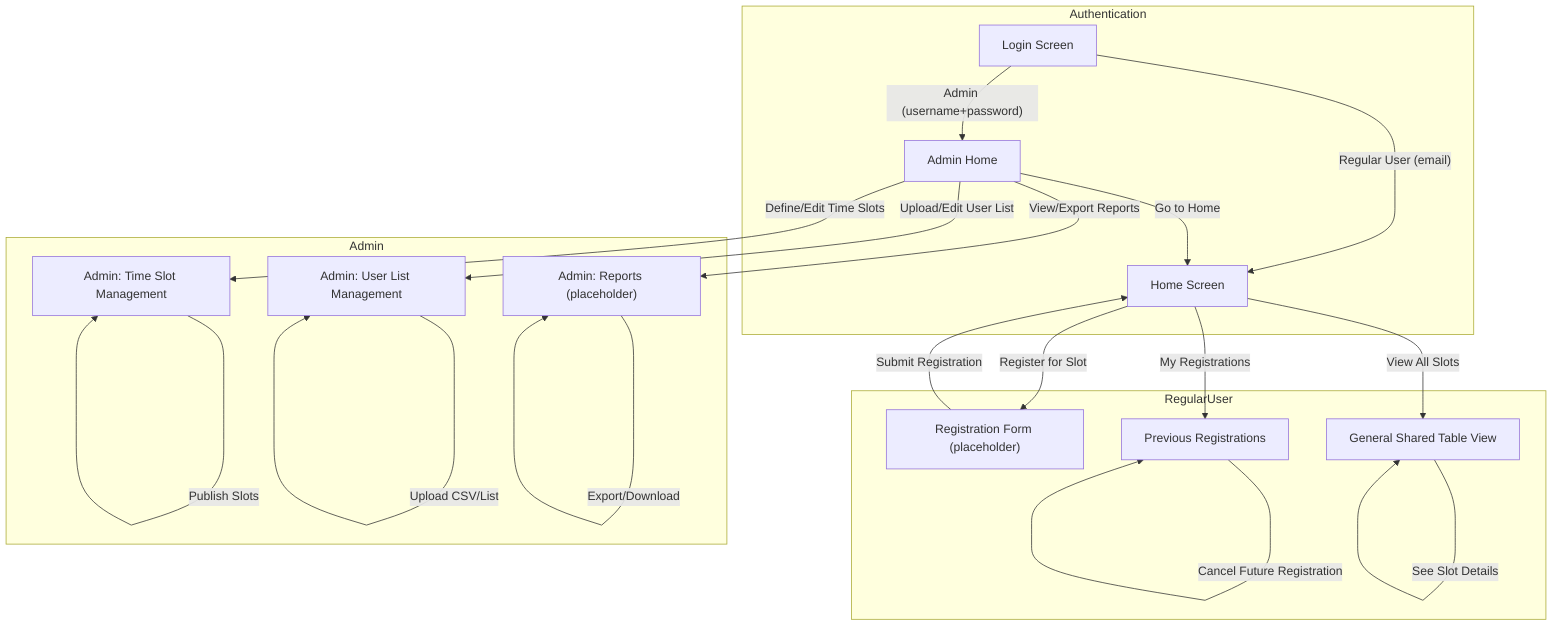 flowchart TD
  subgraph Authentication
    Login["Login Screen"]
    Login -- Regular User (email) --> Home["Home Screen"]
    Login -- Admin (username+password) --> AdminHome["Admin Home"]
  end

  subgraph RegularUser
    Home -- "Register for Slot" --> Form["Registration Form (placeholder)"]
    Home -- "My Registrations" --> MyRegs["Previous Registrations"]
    Home -- "View All Slots" --> TableView["General Shared Table View"]
    MyRegs -- "Cancel Future Registration" --> MyRegs
    TableView -- "See Slot Details" --> TableView
  end

  subgraph Admin
    AdminHome -- "Define/Edit Time Slots" --> SlotMgmt["Admin: Time Slot Management"]
    AdminHome -- "Upload/Edit User List" --> UserMgmt["Admin: User List Management"]
    AdminHome -- "View/Export Reports" --> Reports["Admin: Reports (placeholder)"]
    AdminHome -- "Go to Home" --> Home
    SlotMgmt -- "Publish Slots" --> SlotMgmt
    UserMgmt -- "Upload CSV/List" --> UserMgmt
    Reports -- "Export/Download" --> Reports
  end

  Form -- "Submit Registration" --> Home